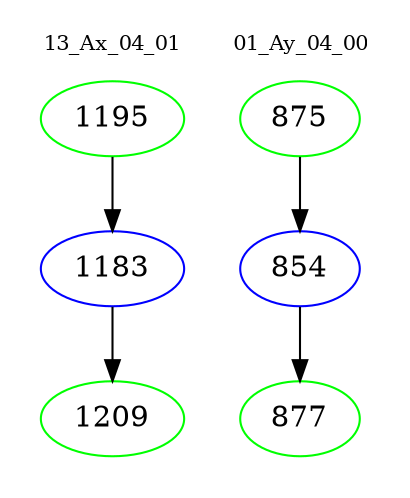 digraph{
subgraph cluster_0 {
color = white
label = "13_Ax_04_01";
fontsize=10;
T0_1195 [label="1195", color="green"]
T0_1195 -> T0_1183 [color="black"]
T0_1183 [label="1183", color="blue"]
T0_1183 -> T0_1209 [color="black"]
T0_1209 [label="1209", color="green"]
}
subgraph cluster_1 {
color = white
label = "01_Ay_04_00";
fontsize=10;
T1_875 [label="875", color="green"]
T1_875 -> T1_854 [color="black"]
T1_854 [label="854", color="blue"]
T1_854 -> T1_877 [color="black"]
T1_877 [label="877", color="green"]
}
}

